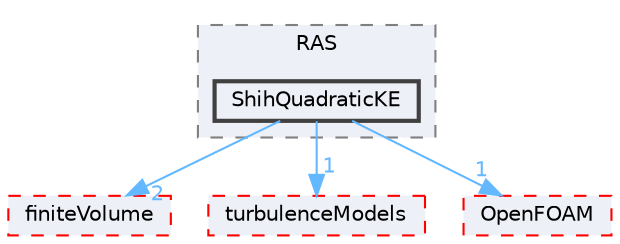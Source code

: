 digraph "src/TurbulenceModels/incompressible/turbulentTransportModels/RAS/ShihQuadraticKE"
{
 // LATEX_PDF_SIZE
  bgcolor="transparent";
  edge [fontname=Helvetica,fontsize=10,labelfontname=Helvetica,labelfontsize=10];
  node [fontname=Helvetica,fontsize=10,shape=box,height=0.2,width=0.4];
  compound=true
  subgraph clusterdir_96b47c9484aadeb0211f2ded0ebdc3ac {
    graph [ bgcolor="#edf0f7", pencolor="grey50", label="RAS", fontname=Helvetica,fontsize=10 style="filled,dashed", URL="dir_96b47c9484aadeb0211f2ded0ebdc3ac.html",tooltip=""]
  dir_7592255f2f6600166c199de37874e703 [label="ShihQuadraticKE", fillcolor="#edf0f7", color="grey25", style="filled,bold", URL="dir_7592255f2f6600166c199de37874e703.html",tooltip=""];
  }
  dir_9bd15774b555cf7259a6fa18f99fe99b [label="finiteVolume", fillcolor="#edf0f7", color="red", style="filled,dashed", URL="dir_9bd15774b555cf7259a6fa18f99fe99b.html",tooltip=""];
  dir_a3dc37bcacf99bb6122ed819dac99f09 [label="turbulenceModels", fillcolor="#edf0f7", color="red", style="filled,dashed", URL="dir_a3dc37bcacf99bb6122ed819dac99f09.html",tooltip=""];
  dir_c5473ff19b20e6ec4dfe5c310b3778a8 [label="OpenFOAM", fillcolor="#edf0f7", color="red", style="filled,dashed", URL="dir_c5473ff19b20e6ec4dfe5c310b3778a8.html",tooltip=""];
  dir_7592255f2f6600166c199de37874e703->dir_9bd15774b555cf7259a6fa18f99fe99b [headlabel="2", labeldistance=1.5 headhref="dir_003518_001387.html" href="dir_003518_001387.html" color="steelblue1" fontcolor="steelblue1"];
  dir_7592255f2f6600166c199de37874e703->dir_a3dc37bcacf99bb6122ed819dac99f09 [headlabel="1", labeldistance=1.5 headhref="dir_003518_004144.html" href="dir_003518_004144.html" color="steelblue1" fontcolor="steelblue1"];
  dir_7592255f2f6600166c199de37874e703->dir_c5473ff19b20e6ec4dfe5c310b3778a8 [headlabel="1", labeldistance=1.5 headhref="dir_003518_002695.html" href="dir_003518_002695.html" color="steelblue1" fontcolor="steelblue1"];
}
